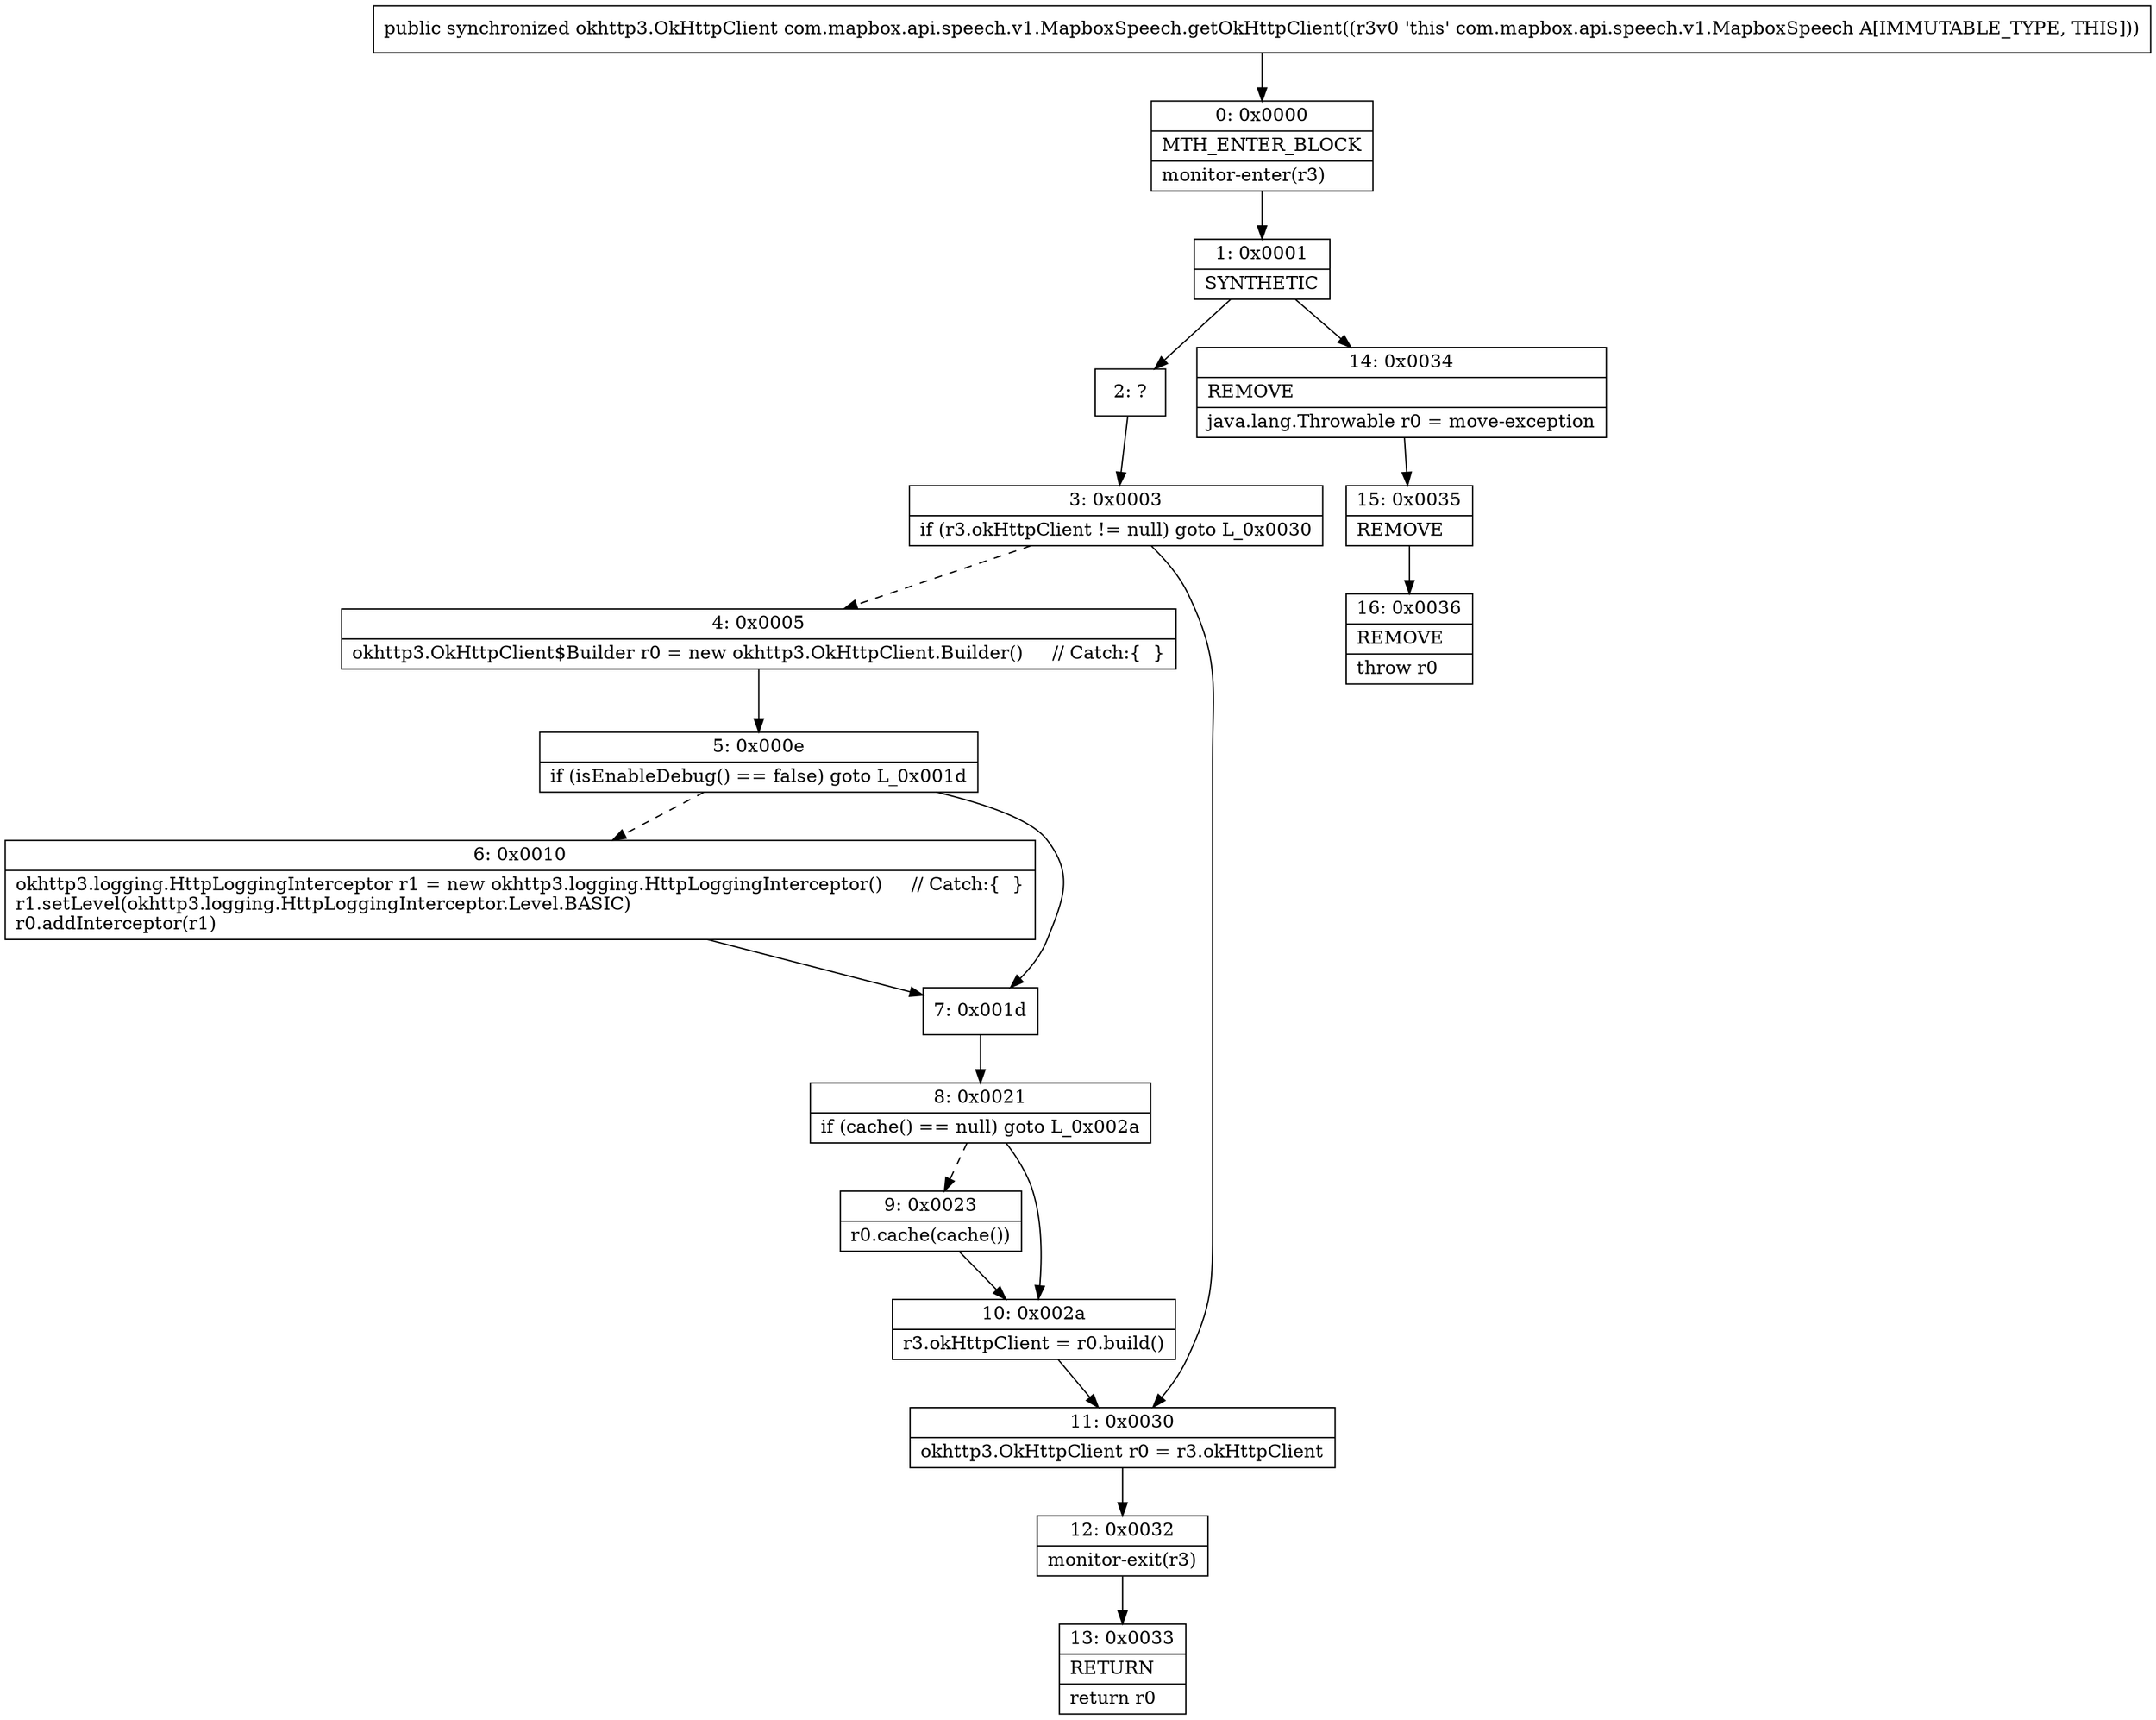 digraph "CFG forcom.mapbox.api.speech.v1.MapboxSpeech.getOkHttpClient()Lokhttp3\/OkHttpClient;" {
Node_0 [shape=record,label="{0\:\ 0x0000|MTH_ENTER_BLOCK\l|monitor\-enter(r3)\l}"];
Node_1 [shape=record,label="{1\:\ 0x0001|SYNTHETIC\l}"];
Node_2 [shape=record,label="{2\:\ ?}"];
Node_3 [shape=record,label="{3\:\ 0x0003|if (r3.okHttpClient != null) goto L_0x0030\l}"];
Node_4 [shape=record,label="{4\:\ 0x0005|okhttp3.OkHttpClient$Builder r0 = new okhttp3.OkHttpClient.Builder()     \/\/ Catch:\{  \}\l}"];
Node_5 [shape=record,label="{5\:\ 0x000e|if (isEnableDebug() == false) goto L_0x001d\l}"];
Node_6 [shape=record,label="{6\:\ 0x0010|okhttp3.logging.HttpLoggingInterceptor r1 = new okhttp3.logging.HttpLoggingInterceptor()     \/\/ Catch:\{  \}\lr1.setLevel(okhttp3.logging.HttpLoggingInterceptor.Level.BASIC)\lr0.addInterceptor(r1)\l}"];
Node_7 [shape=record,label="{7\:\ 0x001d}"];
Node_8 [shape=record,label="{8\:\ 0x0021|if (cache() == null) goto L_0x002a\l}"];
Node_9 [shape=record,label="{9\:\ 0x0023|r0.cache(cache())\l}"];
Node_10 [shape=record,label="{10\:\ 0x002a|r3.okHttpClient = r0.build()\l}"];
Node_11 [shape=record,label="{11\:\ 0x0030|okhttp3.OkHttpClient r0 = r3.okHttpClient\l}"];
Node_12 [shape=record,label="{12\:\ 0x0032|monitor\-exit(r3)\l}"];
Node_13 [shape=record,label="{13\:\ 0x0033|RETURN\l|return r0\l}"];
Node_14 [shape=record,label="{14\:\ 0x0034|REMOVE\l|java.lang.Throwable r0 = move\-exception\l}"];
Node_15 [shape=record,label="{15\:\ 0x0035|REMOVE\l}"];
Node_16 [shape=record,label="{16\:\ 0x0036|REMOVE\l|throw r0\l}"];
MethodNode[shape=record,label="{public synchronized okhttp3.OkHttpClient com.mapbox.api.speech.v1.MapboxSpeech.getOkHttpClient((r3v0 'this' com.mapbox.api.speech.v1.MapboxSpeech A[IMMUTABLE_TYPE, THIS])) }"];
MethodNode -> Node_0;
Node_0 -> Node_1;
Node_1 -> Node_2;
Node_1 -> Node_14;
Node_2 -> Node_3;
Node_3 -> Node_4[style=dashed];
Node_3 -> Node_11;
Node_4 -> Node_5;
Node_5 -> Node_6[style=dashed];
Node_5 -> Node_7;
Node_6 -> Node_7;
Node_7 -> Node_8;
Node_8 -> Node_9[style=dashed];
Node_8 -> Node_10;
Node_9 -> Node_10;
Node_10 -> Node_11;
Node_11 -> Node_12;
Node_12 -> Node_13;
Node_14 -> Node_15;
Node_15 -> Node_16;
}

